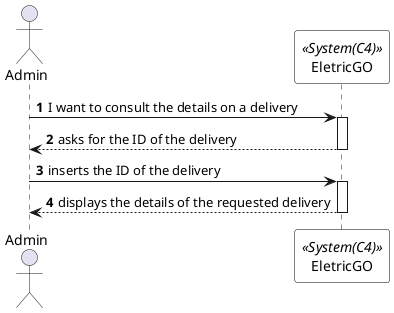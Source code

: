 @startuml createDeliverySSD
autonumber

skinparam sequence {
ParticipantBorderColor black
ParticipantBackgroundColor white
}

actor Admin as admin
participant EletricGO as system <<System(C4)>>


admin -> system: I want to consult the details on a delivery
activate system

system --> admin: asks for the ID of the delivery
deactivate system

admin -> system: inserts the ID of the delivery
activate system

system --> admin: displays the details of the requested delivery
deactivate system

deactivate system
deactivate admin

@enduml